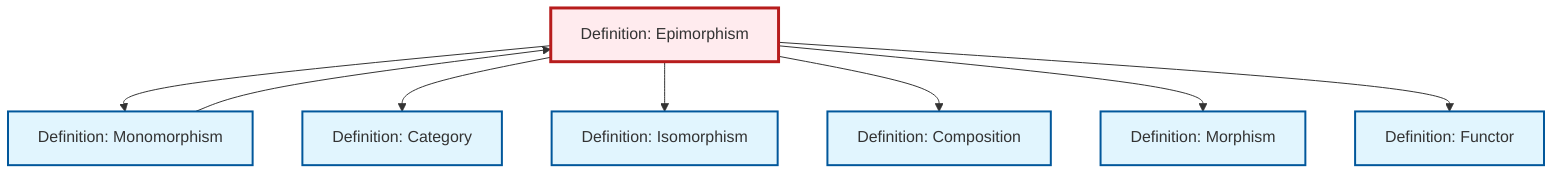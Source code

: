 graph TD
    classDef definition fill:#e1f5fe,stroke:#01579b,stroke-width:2px
    classDef theorem fill:#f3e5f5,stroke:#4a148c,stroke-width:2px
    classDef axiom fill:#fff3e0,stroke:#e65100,stroke-width:2px
    classDef example fill:#e8f5e9,stroke:#1b5e20,stroke-width:2px
    classDef current fill:#ffebee,stroke:#b71c1c,stroke-width:3px
    def-composition["Definition: Composition"]:::definition
    def-epimorphism["Definition: Epimorphism"]:::definition
    def-isomorphism["Definition: Isomorphism"]:::definition
    def-category["Definition: Category"]:::definition
    def-functor["Definition: Functor"]:::definition
    def-morphism["Definition: Morphism"]:::definition
    def-monomorphism["Definition: Monomorphism"]:::definition
    def-epimorphism --> def-monomorphism
    def-epimorphism --> def-category
    def-epimorphism --> def-isomorphism
    def-epimorphism --> def-composition
    def-monomorphism --> def-epimorphism
    def-epimorphism --> def-morphism
    def-epimorphism --> def-functor
    class def-epimorphism current